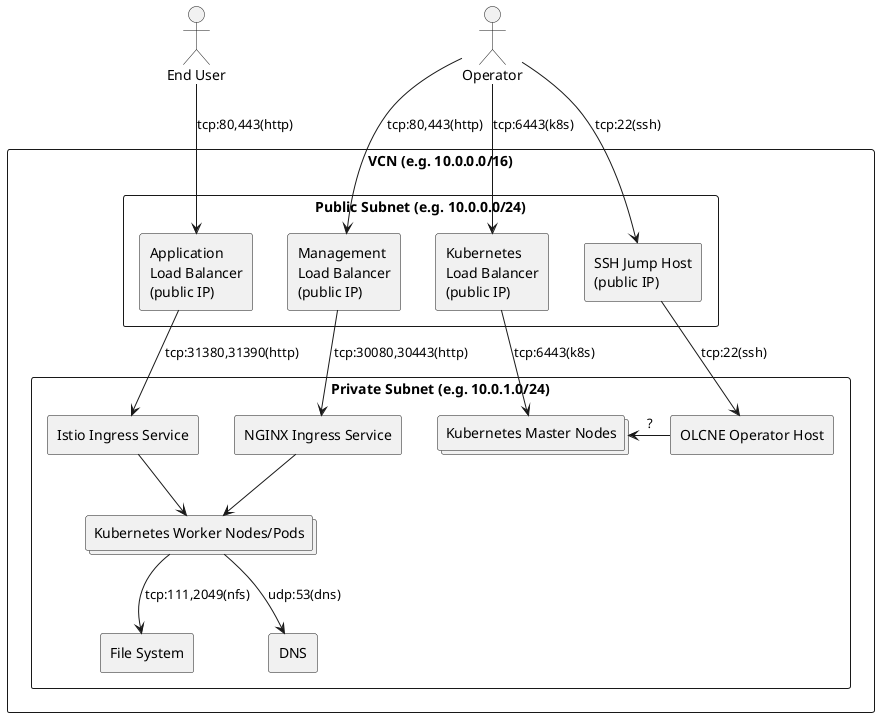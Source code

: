 @startuml

actor "End User" as au
actor "Operator" as ou

rectangle "VCN (e.g. 10.0.0.0/16)" as vcn {
  rectangle "Public Subnet (e.g. 10.0.0.0/24)" {
    rectangle "SSH Jump Host\n(public IP)" as jh
    rectangle "Application\nLoad Balancer\n(public IP)" as alb
    rectangle "Management\nLoad Balancer\n(public IP)" as mlb
    rectangle "Kubernetes\nLoad Balancer\n(public IP)" as klb
  }
  rectangle "Private Subnet (e.g. 10.0.1.0/24)" {
    rectangle "OLCNE Operator Host" as on
    rectangle "Istio Ingress Service" as ii
    rectangle "NGINX Ingress Service" as ni
    collections "Kubernetes Master Nodes" as mn
    collections "Kubernetes Worker Nodes/Pods" as wn
    rectangle "File System" as fs {
    }
    rectangle "DNS" as dns {
    }
  }
}

ou --> jh: tcp:22(ssh)
ou --> mlb: tcp:80,443(http)
ou --> klb: tcp:6443(k8s)

au --> alb: tcp:80,443(http)

jh --> on: tcp:22(ssh)

alb --> ii: tcp:31380,31390(http)
mlb --> ni: tcp:30080,30443(http)
klb --> mn: tcp:6443(k8s)

ii -d-> wn
ni -d-> wn

on -> mn: ?
wn -d-> fs: tcp:111,2049(nfs)
wn -d-> dns: udp:53(dns)

@enduml